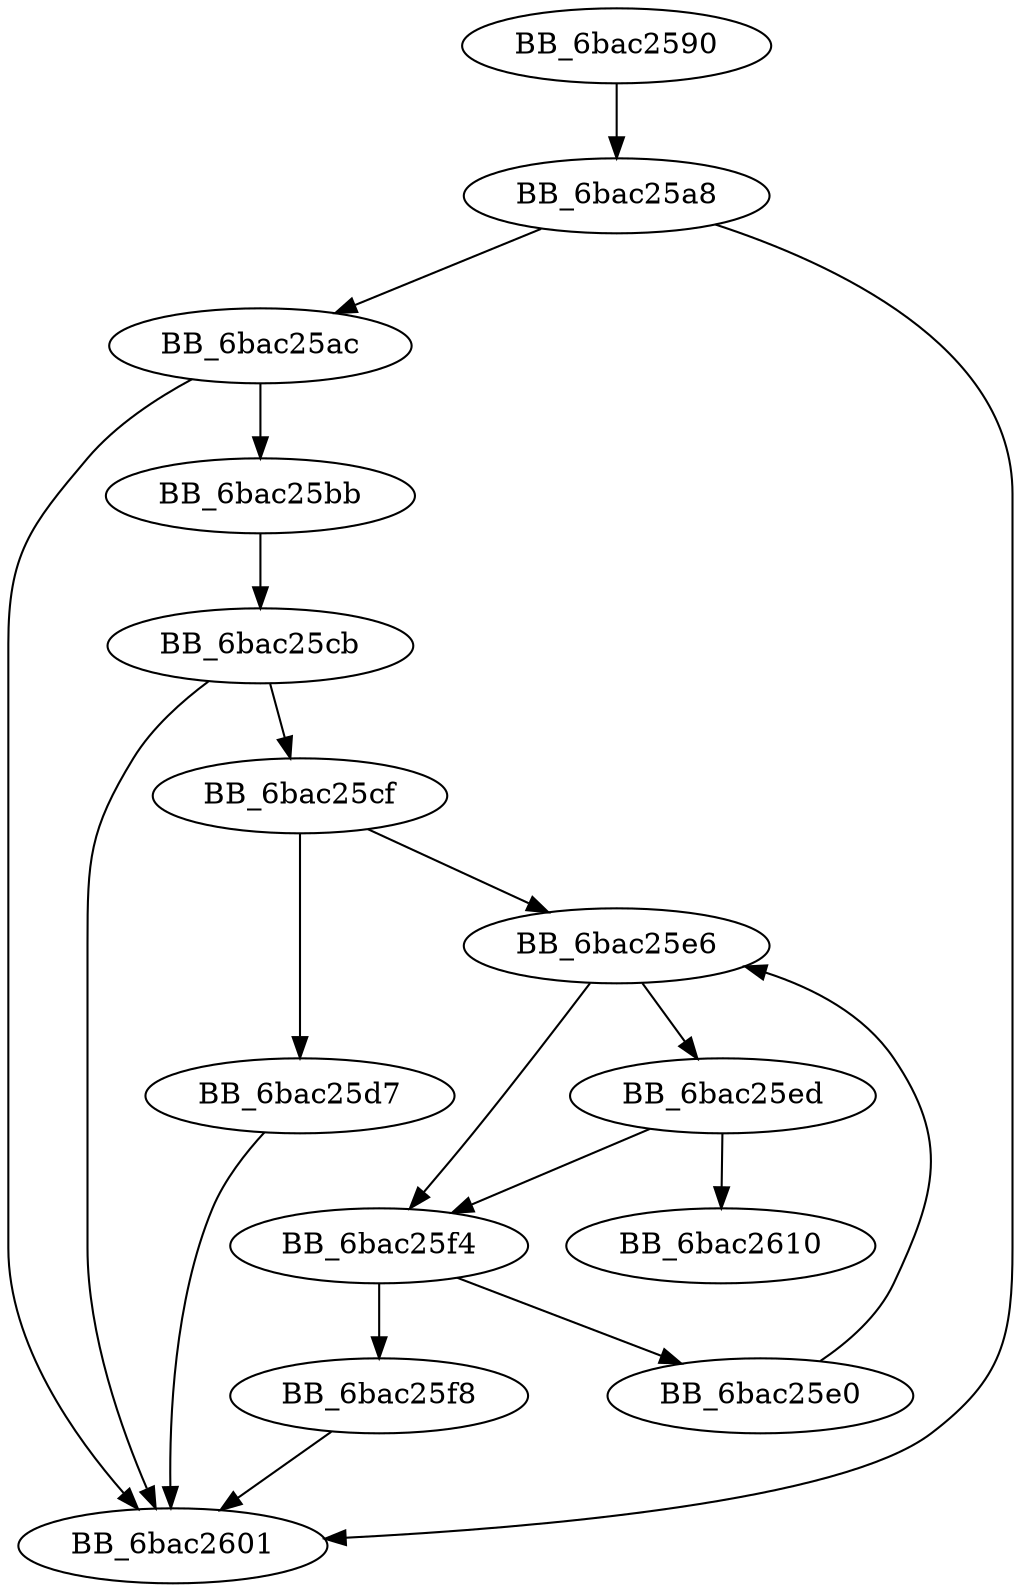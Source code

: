 DiGraph sub_6BAC2590{
BB_6bac2590->BB_6bac25a8
BB_6bac25a8->BB_6bac25ac
BB_6bac25a8->BB_6bac2601
BB_6bac25ac->BB_6bac25bb
BB_6bac25ac->BB_6bac2601
BB_6bac25bb->BB_6bac25cb
BB_6bac25cb->BB_6bac25cf
BB_6bac25cb->BB_6bac2601
BB_6bac25cf->BB_6bac25d7
BB_6bac25cf->BB_6bac25e6
BB_6bac25d7->BB_6bac2601
BB_6bac25e0->BB_6bac25e6
BB_6bac25e6->BB_6bac25ed
BB_6bac25e6->BB_6bac25f4
BB_6bac25ed->BB_6bac25f4
BB_6bac25ed->BB_6bac2610
BB_6bac25f4->BB_6bac25e0
BB_6bac25f4->BB_6bac25f8
BB_6bac25f8->BB_6bac2601
}
